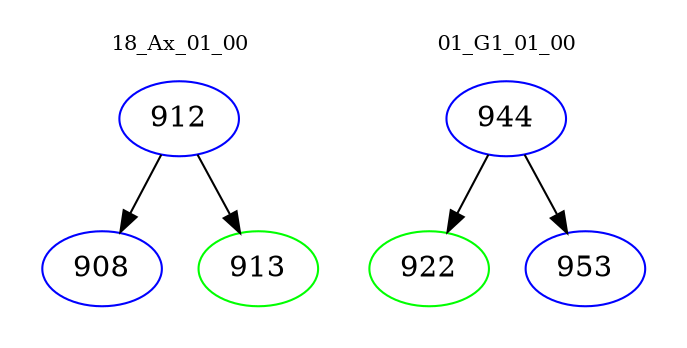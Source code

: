 digraph{
subgraph cluster_0 {
color = white
label = "18_Ax_01_00";
fontsize=10;
T0_912 [label="912", color="blue"]
T0_912 -> T0_908 [color="black"]
T0_908 [label="908", color="blue"]
T0_912 -> T0_913 [color="black"]
T0_913 [label="913", color="green"]
}
subgraph cluster_1 {
color = white
label = "01_G1_01_00";
fontsize=10;
T1_944 [label="944", color="blue"]
T1_944 -> T1_922 [color="black"]
T1_922 [label="922", color="green"]
T1_944 -> T1_953 [color="black"]
T1_953 [label="953", color="blue"]
}
}
